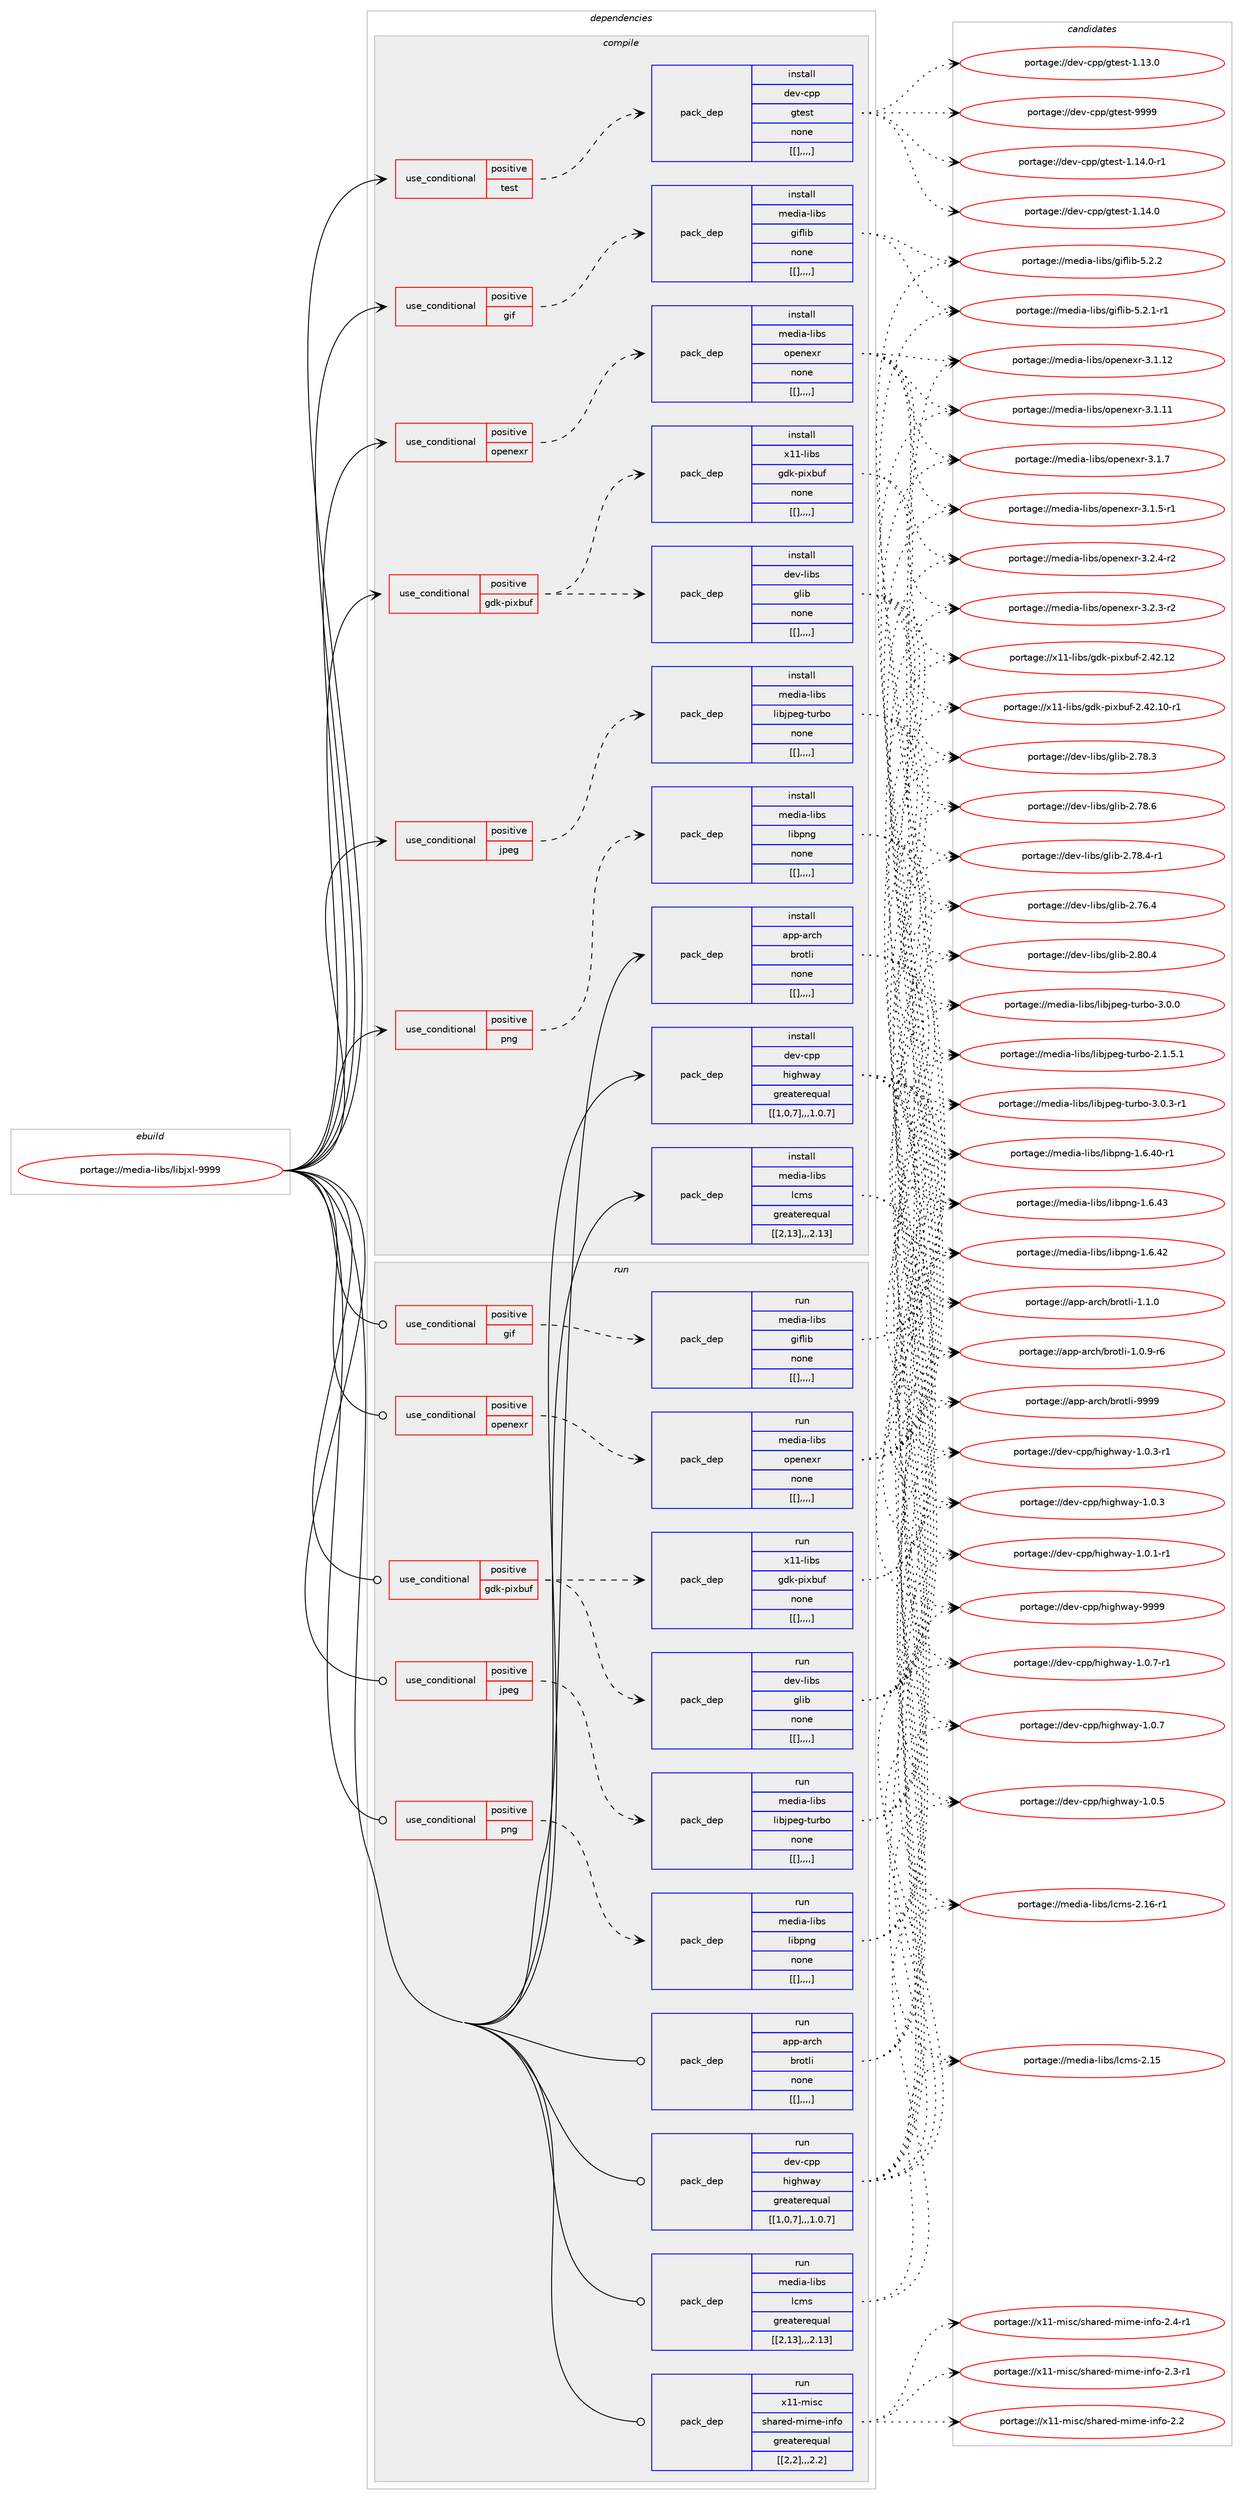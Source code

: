 digraph prolog {

# *************
# Graph options
# *************

newrank=true;
concentrate=true;
compound=true;
graph [rankdir=LR,fontname=Helvetica,fontsize=10,ranksep=1.5];#, ranksep=2.5, nodesep=0.2];
edge  [arrowhead=vee];
node  [fontname=Helvetica,fontsize=10];

# **********
# The ebuild
# **********

subgraph cluster_leftcol {
color=gray;
label=<<i>ebuild</i>>;
id [label="portage://media-libs/libjxl-9999", color=red, width=4, href="../media-libs/libjxl-9999.svg"];
}

# ****************
# The dependencies
# ****************

subgraph cluster_midcol {
color=gray;
label=<<i>dependencies</i>>;
subgraph cluster_compile {
fillcolor="#eeeeee";
style=filled;
label=<<i>compile</i>>;
subgraph cond78924 {
dependency315289 [label=<<TABLE BORDER="0" CELLBORDER="1" CELLSPACING="0" CELLPADDING="4"><TR><TD ROWSPAN="3" CELLPADDING="10">use_conditional</TD></TR><TR><TD>positive</TD></TR><TR><TD>gdk-pixbuf</TD></TR></TABLE>>, shape=none, color=red];
subgraph pack233833 {
dependency315290 [label=<<TABLE BORDER="0" CELLBORDER="1" CELLSPACING="0" CELLPADDING="4" WIDTH="220"><TR><TD ROWSPAN="6" CELLPADDING="30">pack_dep</TD></TR><TR><TD WIDTH="110">install</TD></TR><TR><TD>dev-libs</TD></TR><TR><TD>glib</TD></TR><TR><TD>none</TD></TR><TR><TD>[[],,,,]</TD></TR></TABLE>>, shape=none, color=blue];
}
dependency315289:e -> dependency315290:w [weight=20,style="dashed",arrowhead="vee"];
subgraph pack233834 {
dependency315291 [label=<<TABLE BORDER="0" CELLBORDER="1" CELLSPACING="0" CELLPADDING="4" WIDTH="220"><TR><TD ROWSPAN="6" CELLPADDING="30">pack_dep</TD></TR><TR><TD WIDTH="110">install</TD></TR><TR><TD>x11-libs</TD></TR><TR><TD>gdk-pixbuf</TD></TR><TR><TD>none</TD></TR><TR><TD>[[],,,,]</TD></TR></TABLE>>, shape=none, color=blue];
}
dependency315289:e -> dependency315291:w [weight=20,style="dashed",arrowhead="vee"];
}
id:e -> dependency315289:w [weight=20,style="solid",arrowhead="vee"];
subgraph cond78925 {
dependency315292 [label=<<TABLE BORDER="0" CELLBORDER="1" CELLSPACING="0" CELLPADDING="4"><TR><TD ROWSPAN="3" CELLPADDING="10">use_conditional</TD></TR><TR><TD>positive</TD></TR><TR><TD>gif</TD></TR></TABLE>>, shape=none, color=red];
subgraph pack233835 {
dependency315293 [label=<<TABLE BORDER="0" CELLBORDER="1" CELLSPACING="0" CELLPADDING="4" WIDTH="220"><TR><TD ROWSPAN="6" CELLPADDING="30">pack_dep</TD></TR><TR><TD WIDTH="110">install</TD></TR><TR><TD>media-libs</TD></TR><TR><TD>giflib</TD></TR><TR><TD>none</TD></TR><TR><TD>[[],,,,]</TD></TR></TABLE>>, shape=none, color=blue];
}
dependency315292:e -> dependency315293:w [weight=20,style="dashed",arrowhead="vee"];
}
id:e -> dependency315292:w [weight=20,style="solid",arrowhead="vee"];
subgraph cond78926 {
dependency315294 [label=<<TABLE BORDER="0" CELLBORDER="1" CELLSPACING="0" CELLPADDING="4"><TR><TD ROWSPAN="3" CELLPADDING="10">use_conditional</TD></TR><TR><TD>positive</TD></TR><TR><TD>jpeg</TD></TR></TABLE>>, shape=none, color=red];
subgraph pack233836 {
dependency315295 [label=<<TABLE BORDER="0" CELLBORDER="1" CELLSPACING="0" CELLPADDING="4" WIDTH="220"><TR><TD ROWSPAN="6" CELLPADDING="30">pack_dep</TD></TR><TR><TD WIDTH="110">install</TD></TR><TR><TD>media-libs</TD></TR><TR><TD>libjpeg-turbo</TD></TR><TR><TD>none</TD></TR><TR><TD>[[],,,,]</TD></TR></TABLE>>, shape=none, color=blue];
}
dependency315294:e -> dependency315295:w [weight=20,style="dashed",arrowhead="vee"];
}
id:e -> dependency315294:w [weight=20,style="solid",arrowhead="vee"];
subgraph cond78927 {
dependency315296 [label=<<TABLE BORDER="0" CELLBORDER="1" CELLSPACING="0" CELLPADDING="4"><TR><TD ROWSPAN="3" CELLPADDING="10">use_conditional</TD></TR><TR><TD>positive</TD></TR><TR><TD>openexr</TD></TR></TABLE>>, shape=none, color=red];
subgraph pack233837 {
dependency315297 [label=<<TABLE BORDER="0" CELLBORDER="1" CELLSPACING="0" CELLPADDING="4" WIDTH="220"><TR><TD ROWSPAN="6" CELLPADDING="30">pack_dep</TD></TR><TR><TD WIDTH="110">install</TD></TR><TR><TD>media-libs</TD></TR><TR><TD>openexr</TD></TR><TR><TD>none</TD></TR><TR><TD>[[],,,,]</TD></TR></TABLE>>, shape=none, color=blue];
}
dependency315296:e -> dependency315297:w [weight=20,style="dashed",arrowhead="vee"];
}
id:e -> dependency315296:w [weight=20,style="solid",arrowhead="vee"];
subgraph cond78928 {
dependency315298 [label=<<TABLE BORDER="0" CELLBORDER="1" CELLSPACING="0" CELLPADDING="4"><TR><TD ROWSPAN="3" CELLPADDING="10">use_conditional</TD></TR><TR><TD>positive</TD></TR><TR><TD>png</TD></TR></TABLE>>, shape=none, color=red];
subgraph pack233838 {
dependency315299 [label=<<TABLE BORDER="0" CELLBORDER="1" CELLSPACING="0" CELLPADDING="4" WIDTH="220"><TR><TD ROWSPAN="6" CELLPADDING="30">pack_dep</TD></TR><TR><TD WIDTH="110">install</TD></TR><TR><TD>media-libs</TD></TR><TR><TD>libpng</TD></TR><TR><TD>none</TD></TR><TR><TD>[[],,,,]</TD></TR></TABLE>>, shape=none, color=blue];
}
dependency315298:e -> dependency315299:w [weight=20,style="dashed",arrowhead="vee"];
}
id:e -> dependency315298:w [weight=20,style="solid",arrowhead="vee"];
subgraph cond78929 {
dependency315300 [label=<<TABLE BORDER="0" CELLBORDER="1" CELLSPACING="0" CELLPADDING="4"><TR><TD ROWSPAN="3" CELLPADDING="10">use_conditional</TD></TR><TR><TD>positive</TD></TR><TR><TD>test</TD></TR></TABLE>>, shape=none, color=red];
subgraph pack233839 {
dependency315301 [label=<<TABLE BORDER="0" CELLBORDER="1" CELLSPACING="0" CELLPADDING="4" WIDTH="220"><TR><TD ROWSPAN="6" CELLPADDING="30">pack_dep</TD></TR><TR><TD WIDTH="110">install</TD></TR><TR><TD>dev-cpp</TD></TR><TR><TD>gtest</TD></TR><TR><TD>none</TD></TR><TR><TD>[[],,,,]</TD></TR></TABLE>>, shape=none, color=blue];
}
dependency315300:e -> dependency315301:w [weight=20,style="dashed",arrowhead="vee"];
}
id:e -> dependency315300:w [weight=20,style="solid",arrowhead="vee"];
subgraph pack233840 {
dependency315302 [label=<<TABLE BORDER="0" CELLBORDER="1" CELLSPACING="0" CELLPADDING="4" WIDTH="220"><TR><TD ROWSPAN="6" CELLPADDING="30">pack_dep</TD></TR><TR><TD WIDTH="110">install</TD></TR><TR><TD>app-arch</TD></TR><TR><TD>brotli</TD></TR><TR><TD>none</TD></TR><TR><TD>[[],,,,]</TD></TR></TABLE>>, shape=none, color=blue];
}
id:e -> dependency315302:w [weight=20,style="solid",arrowhead="vee"];
subgraph pack233841 {
dependency315303 [label=<<TABLE BORDER="0" CELLBORDER="1" CELLSPACING="0" CELLPADDING="4" WIDTH="220"><TR><TD ROWSPAN="6" CELLPADDING="30">pack_dep</TD></TR><TR><TD WIDTH="110">install</TD></TR><TR><TD>dev-cpp</TD></TR><TR><TD>highway</TD></TR><TR><TD>greaterequal</TD></TR><TR><TD>[[1,0,7],,,1.0.7]</TD></TR></TABLE>>, shape=none, color=blue];
}
id:e -> dependency315303:w [weight=20,style="solid",arrowhead="vee"];
subgraph pack233842 {
dependency315304 [label=<<TABLE BORDER="0" CELLBORDER="1" CELLSPACING="0" CELLPADDING="4" WIDTH="220"><TR><TD ROWSPAN="6" CELLPADDING="30">pack_dep</TD></TR><TR><TD WIDTH="110">install</TD></TR><TR><TD>media-libs</TD></TR><TR><TD>lcms</TD></TR><TR><TD>greaterequal</TD></TR><TR><TD>[[2,13],,,2.13]</TD></TR></TABLE>>, shape=none, color=blue];
}
id:e -> dependency315304:w [weight=20,style="solid",arrowhead="vee"];
}
subgraph cluster_compileandrun {
fillcolor="#eeeeee";
style=filled;
label=<<i>compile and run</i>>;
}
subgraph cluster_run {
fillcolor="#eeeeee";
style=filled;
label=<<i>run</i>>;
subgraph cond78930 {
dependency315305 [label=<<TABLE BORDER="0" CELLBORDER="1" CELLSPACING="0" CELLPADDING="4"><TR><TD ROWSPAN="3" CELLPADDING="10">use_conditional</TD></TR><TR><TD>positive</TD></TR><TR><TD>gdk-pixbuf</TD></TR></TABLE>>, shape=none, color=red];
subgraph pack233843 {
dependency315306 [label=<<TABLE BORDER="0" CELLBORDER="1" CELLSPACING="0" CELLPADDING="4" WIDTH="220"><TR><TD ROWSPAN="6" CELLPADDING="30">pack_dep</TD></TR><TR><TD WIDTH="110">run</TD></TR><TR><TD>dev-libs</TD></TR><TR><TD>glib</TD></TR><TR><TD>none</TD></TR><TR><TD>[[],,,,]</TD></TR></TABLE>>, shape=none, color=blue];
}
dependency315305:e -> dependency315306:w [weight=20,style="dashed",arrowhead="vee"];
subgraph pack233844 {
dependency315307 [label=<<TABLE BORDER="0" CELLBORDER="1" CELLSPACING="0" CELLPADDING="4" WIDTH="220"><TR><TD ROWSPAN="6" CELLPADDING="30">pack_dep</TD></TR><TR><TD WIDTH="110">run</TD></TR><TR><TD>x11-libs</TD></TR><TR><TD>gdk-pixbuf</TD></TR><TR><TD>none</TD></TR><TR><TD>[[],,,,]</TD></TR></TABLE>>, shape=none, color=blue];
}
dependency315305:e -> dependency315307:w [weight=20,style="dashed",arrowhead="vee"];
}
id:e -> dependency315305:w [weight=20,style="solid",arrowhead="odot"];
subgraph cond78931 {
dependency315308 [label=<<TABLE BORDER="0" CELLBORDER="1" CELLSPACING="0" CELLPADDING="4"><TR><TD ROWSPAN="3" CELLPADDING="10">use_conditional</TD></TR><TR><TD>positive</TD></TR><TR><TD>gif</TD></TR></TABLE>>, shape=none, color=red];
subgraph pack233845 {
dependency315309 [label=<<TABLE BORDER="0" CELLBORDER="1" CELLSPACING="0" CELLPADDING="4" WIDTH="220"><TR><TD ROWSPAN="6" CELLPADDING="30">pack_dep</TD></TR><TR><TD WIDTH="110">run</TD></TR><TR><TD>media-libs</TD></TR><TR><TD>giflib</TD></TR><TR><TD>none</TD></TR><TR><TD>[[],,,,]</TD></TR></TABLE>>, shape=none, color=blue];
}
dependency315308:e -> dependency315309:w [weight=20,style="dashed",arrowhead="vee"];
}
id:e -> dependency315308:w [weight=20,style="solid",arrowhead="odot"];
subgraph cond78932 {
dependency315310 [label=<<TABLE BORDER="0" CELLBORDER="1" CELLSPACING="0" CELLPADDING="4"><TR><TD ROWSPAN="3" CELLPADDING="10">use_conditional</TD></TR><TR><TD>positive</TD></TR><TR><TD>jpeg</TD></TR></TABLE>>, shape=none, color=red];
subgraph pack233846 {
dependency315311 [label=<<TABLE BORDER="0" CELLBORDER="1" CELLSPACING="0" CELLPADDING="4" WIDTH="220"><TR><TD ROWSPAN="6" CELLPADDING="30">pack_dep</TD></TR><TR><TD WIDTH="110">run</TD></TR><TR><TD>media-libs</TD></TR><TR><TD>libjpeg-turbo</TD></TR><TR><TD>none</TD></TR><TR><TD>[[],,,,]</TD></TR></TABLE>>, shape=none, color=blue];
}
dependency315310:e -> dependency315311:w [weight=20,style="dashed",arrowhead="vee"];
}
id:e -> dependency315310:w [weight=20,style="solid",arrowhead="odot"];
subgraph cond78933 {
dependency315312 [label=<<TABLE BORDER="0" CELLBORDER="1" CELLSPACING="0" CELLPADDING="4"><TR><TD ROWSPAN="3" CELLPADDING="10">use_conditional</TD></TR><TR><TD>positive</TD></TR><TR><TD>openexr</TD></TR></TABLE>>, shape=none, color=red];
subgraph pack233847 {
dependency315313 [label=<<TABLE BORDER="0" CELLBORDER="1" CELLSPACING="0" CELLPADDING="4" WIDTH="220"><TR><TD ROWSPAN="6" CELLPADDING="30">pack_dep</TD></TR><TR><TD WIDTH="110">run</TD></TR><TR><TD>media-libs</TD></TR><TR><TD>openexr</TD></TR><TR><TD>none</TD></TR><TR><TD>[[],,,,]</TD></TR></TABLE>>, shape=none, color=blue];
}
dependency315312:e -> dependency315313:w [weight=20,style="dashed",arrowhead="vee"];
}
id:e -> dependency315312:w [weight=20,style="solid",arrowhead="odot"];
subgraph cond78934 {
dependency315314 [label=<<TABLE BORDER="0" CELLBORDER="1" CELLSPACING="0" CELLPADDING="4"><TR><TD ROWSPAN="3" CELLPADDING="10">use_conditional</TD></TR><TR><TD>positive</TD></TR><TR><TD>png</TD></TR></TABLE>>, shape=none, color=red];
subgraph pack233848 {
dependency315315 [label=<<TABLE BORDER="0" CELLBORDER="1" CELLSPACING="0" CELLPADDING="4" WIDTH="220"><TR><TD ROWSPAN="6" CELLPADDING="30">pack_dep</TD></TR><TR><TD WIDTH="110">run</TD></TR><TR><TD>media-libs</TD></TR><TR><TD>libpng</TD></TR><TR><TD>none</TD></TR><TR><TD>[[],,,,]</TD></TR></TABLE>>, shape=none, color=blue];
}
dependency315314:e -> dependency315315:w [weight=20,style="dashed",arrowhead="vee"];
}
id:e -> dependency315314:w [weight=20,style="solid",arrowhead="odot"];
subgraph pack233849 {
dependency315316 [label=<<TABLE BORDER="0" CELLBORDER="1" CELLSPACING="0" CELLPADDING="4" WIDTH="220"><TR><TD ROWSPAN="6" CELLPADDING="30">pack_dep</TD></TR><TR><TD WIDTH="110">run</TD></TR><TR><TD>app-arch</TD></TR><TR><TD>brotli</TD></TR><TR><TD>none</TD></TR><TR><TD>[[],,,,]</TD></TR></TABLE>>, shape=none, color=blue];
}
id:e -> dependency315316:w [weight=20,style="solid",arrowhead="odot"];
subgraph pack233850 {
dependency315317 [label=<<TABLE BORDER="0" CELLBORDER="1" CELLSPACING="0" CELLPADDING="4" WIDTH="220"><TR><TD ROWSPAN="6" CELLPADDING="30">pack_dep</TD></TR><TR><TD WIDTH="110">run</TD></TR><TR><TD>dev-cpp</TD></TR><TR><TD>highway</TD></TR><TR><TD>greaterequal</TD></TR><TR><TD>[[1,0,7],,,1.0.7]</TD></TR></TABLE>>, shape=none, color=blue];
}
id:e -> dependency315317:w [weight=20,style="solid",arrowhead="odot"];
subgraph pack233851 {
dependency315318 [label=<<TABLE BORDER="0" CELLBORDER="1" CELLSPACING="0" CELLPADDING="4" WIDTH="220"><TR><TD ROWSPAN="6" CELLPADDING="30">pack_dep</TD></TR><TR><TD WIDTH="110">run</TD></TR><TR><TD>media-libs</TD></TR><TR><TD>lcms</TD></TR><TR><TD>greaterequal</TD></TR><TR><TD>[[2,13],,,2.13]</TD></TR></TABLE>>, shape=none, color=blue];
}
id:e -> dependency315318:w [weight=20,style="solid",arrowhead="odot"];
subgraph pack233852 {
dependency315319 [label=<<TABLE BORDER="0" CELLBORDER="1" CELLSPACING="0" CELLPADDING="4" WIDTH="220"><TR><TD ROWSPAN="6" CELLPADDING="30">pack_dep</TD></TR><TR><TD WIDTH="110">run</TD></TR><TR><TD>x11-misc</TD></TR><TR><TD>shared-mime-info</TD></TR><TR><TD>greaterequal</TD></TR><TR><TD>[[2,2],,,2.2]</TD></TR></TABLE>>, shape=none, color=blue];
}
id:e -> dependency315319:w [weight=20,style="solid",arrowhead="odot"];
}
}

# **************
# The candidates
# **************

subgraph cluster_choices {
rank=same;
color=gray;
label=<<i>candidates</i>>;

subgraph choice233833 {
color=black;
nodesep=1;
choice1001011184510810598115471031081059845504656484652 [label="portage://dev-libs/glib-2.80.4", color=red, width=4,href="../dev-libs/glib-2.80.4.svg"];
choice1001011184510810598115471031081059845504655564654 [label="portage://dev-libs/glib-2.78.6", color=red, width=4,href="../dev-libs/glib-2.78.6.svg"];
choice10010111845108105981154710310810598455046555646524511449 [label="portage://dev-libs/glib-2.78.4-r1", color=red, width=4,href="../dev-libs/glib-2.78.4-r1.svg"];
choice1001011184510810598115471031081059845504655564651 [label="portage://dev-libs/glib-2.78.3", color=red, width=4,href="../dev-libs/glib-2.78.3.svg"];
choice1001011184510810598115471031081059845504655544652 [label="portage://dev-libs/glib-2.76.4", color=red, width=4,href="../dev-libs/glib-2.76.4.svg"];
dependency315290:e -> choice1001011184510810598115471031081059845504656484652:w [style=dotted,weight="100"];
dependency315290:e -> choice1001011184510810598115471031081059845504655564654:w [style=dotted,weight="100"];
dependency315290:e -> choice10010111845108105981154710310810598455046555646524511449:w [style=dotted,weight="100"];
dependency315290:e -> choice1001011184510810598115471031081059845504655564651:w [style=dotted,weight="100"];
dependency315290:e -> choice1001011184510810598115471031081059845504655544652:w [style=dotted,weight="100"];
}
subgraph choice233834 {
color=black;
nodesep=1;
choice120494945108105981154710310010745112105120981171024550465250464950 [label="portage://x11-libs/gdk-pixbuf-2.42.12", color=red, width=4,href="../x11-libs/gdk-pixbuf-2.42.12.svg"];
choice1204949451081059811547103100107451121051209811710245504652504649484511449 [label="portage://x11-libs/gdk-pixbuf-2.42.10-r1", color=red, width=4,href="../x11-libs/gdk-pixbuf-2.42.10-r1.svg"];
dependency315291:e -> choice120494945108105981154710310010745112105120981171024550465250464950:w [style=dotted,weight="100"];
dependency315291:e -> choice1204949451081059811547103100107451121051209811710245504652504649484511449:w [style=dotted,weight="100"];
}
subgraph choice233835 {
color=black;
nodesep=1;
choice1091011001059745108105981154710310510210810598455346504650 [label="portage://media-libs/giflib-5.2.2", color=red, width=4,href="../media-libs/giflib-5.2.2.svg"];
choice10910110010597451081059811547103105102108105984553465046494511449 [label="portage://media-libs/giflib-5.2.1-r1", color=red, width=4,href="../media-libs/giflib-5.2.1-r1.svg"];
dependency315293:e -> choice1091011001059745108105981154710310510210810598455346504650:w [style=dotted,weight="100"];
dependency315293:e -> choice10910110010597451081059811547103105102108105984553465046494511449:w [style=dotted,weight="100"];
}
subgraph choice233836 {
color=black;
nodesep=1;
choice109101100105974510810598115471081059810611210110345116117114981114551464846514511449 [label="portage://media-libs/libjpeg-turbo-3.0.3-r1", color=red, width=4,href="../media-libs/libjpeg-turbo-3.0.3-r1.svg"];
choice10910110010597451081059811547108105981061121011034511611711498111455146484648 [label="portage://media-libs/libjpeg-turbo-3.0.0", color=red, width=4,href="../media-libs/libjpeg-turbo-3.0.0.svg"];
choice109101100105974510810598115471081059810611210110345116117114981114550464946534649 [label="portage://media-libs/libjpeg-turbo-2.1.5.1", color=red, width=4,href="../media-libs/libjpeg-turbo-2.1.5.1.svg"];
dependency315295:e -> choice109101100105974510810598115471081059810611210110345116117114981114551464846514511449:w [style=dotted,weight="100"];
dependency315295:e -> choice10910110010597451081059811547108105981061121011034511611711498111455146484648:w [style=dotted,weight="100"];
dependency315295:e -> choice109101100105974510810598115471081059810611210110345116117114981114550464946534649:w [style=dotted,weight="100"];
}
subgraph choice233837 {
color=black;
nodesep=1;
choice109101100105974510810598115471111121011101011201144551465046524511450 [label="portage://media-libs/openexr-3.2.4-r2", color=red, width=4,href="../media-libs/openexr-3.2.4-r2.svg"];
choice109101100105974510810598115471111121011101011201144551465046514511450 [label="portage://media-libs/openexr-3.2.3-r2", color=red, width=4,href="../media-libs/openexr-3.2.3-r2.svg"];
choice1091011001059745108105981154711111210111010112011445514649464950 [label="portage://media-libs/openexr-3.1.12", color=red, width=4,href="../media-libs/openexr-3.1.12.svg"];
choice1091011001059745108105981154711111210111010112011445514649464949 [label="portage://media-libs/openexr-3.1.11", color=red, width=4,href="../media-libs/openexr-3.1.11.svg"];
choice10910110010597451081059811547111112101110101120114455146494655 [label="portage://media-libs/openexr-3.1.7", color=red, width=4,href="../media-libs/openexr-3.1.7.svg"];
choice109101100105974510810598115471111121011101011201144551464946534511449 [label="portage://media-libs/openexr-3.1.5-r1", color=red, width=4,href="../media-libs/openexr-3.1.5-r1.svg"];
dependency315297:e -> choice109101100105974510810598115471111121011101011201144551465046524511450:w [style=dotted,weight="100"];
dependency315297:e -> choice109101100105974510810598115471111121011101011201144551465046514511450:w [style=dotted,weight="100"];
dependency315297:e -> choice1091011001059745108105981154711111210111010112011445514649464950:w [style=dotted,weight="100"];
dependency315297:e -> choice1091011001059745108105981154711111210111010112011445514649464949:w [style=dotted,weight="100"];
dependency315297:e -> choice10910110010597451081059811547111112101110101120114455146494655:w [style=dotted,weight="100"];
dependency315297:e -> choice109101100105974510810598115471111121011101011201144551464946534511449:w [style=dotted,weight="100"];
}
subgraph choice233838 {
color=black;
nodesep=1;
choice109101100105974510810598115471081059811211010345494654465251 [label="portage://media-libs/libpng-1.6.43", color=red, width=4,href="../media-libs/libpng-1.6.43.svg"];
choice109101100105974510810598115471081059811211010345494654465250 [label="portage://media-libs/libpng-1.6.42", color=red, width=4,href="../media-libs/libpng-1.6.42.svg"];
choice1091011001059745108105981154710810598112110103454946544652484511449 [label="portage://media-libs/libpng-1.6.40-r1", color=red, width=4,href="../media-libs/libpng-1.6.40-r1.svg"];
dependency315299:e -> choice109101100105974510810598115471081059811211010345494654465251:w [style=dotted,weight="100"];
dependency315299:e -> choice109101100105974510810598115471081059811211010345494654465250:w [style=dotted,weight="100"];
dependency315299:e -> choice1091011001059745108105981154710810598112110103454946544652484511449:w [style=dotted,weight="100"];
}
subgraph choice233839 {
color=black;
nodesep=1;
choice1001011184599112112471031161011151164557575757 [label="portage://dev-cpp/gtest-9999", color=red, width=4,href="../dev-cpp/gtest-9999.svg"];
choice100101118459911211247103116101115116454946495246484511449 [label="portage://dev-cpp/gtest-1.14.0-r1", color=red, width=4,href="../dev-cpp/gtest-1.14.0-r1.svg"];
choice10010111845991121124710311610111511645494649524648 [label="portage://dev-cpp/gtest-1.14.0", color=red, width=4,href="../dev-cpp/gtest-1.14.0.svg"];
choice10010111845991121124710311610111511645494649514648 [label="portage://dev-cpp/gtest-1.13.0", color=red, width=4,href="../dev-cpp/gtest-1.13.0.svg"];
dependency315301:e -> choice1001011184599112112471031161011151164557575757:w [style=dotted,weight="100"];
dependency315301:e -> choice100101118459911211247103116101115116454946495246484511449:w [style=dotted,weight="100"];
dependency315301:e -> choice10010111845991121124710311610111511645494649524648:w [style=dotted,weight="100"];
dependency315301:e -> choice10010111845991121124710311610111511645494649514648:w [style=dotted,weight="100"];
}
subgraph choice233840 {
color=black;
nodesep=1;
choice9711211245971149910447981141111161081054557575757 [label="portage://app-arch/brotli-9999", color=red, width=4,href="../app-arch/brotli-9999.svg"];
choice971121124597114991044798114111116108105454946494648 [label="portage://app-arch/brotli-1.1.0", color=red, width=4,href="../app-arch/brotli-1.1.0.svg"];
choice9711211245971149910447981141111161081054549464846574511454 [label="portage://app-arch/brotli-1.0.9-r6", color=red, width=4,href="../app-arch/brotli-1.0.9-r6.svg"];
dependency315302:e -> choice9711211245971149910447981141111161081054557575757:w [style=dotted,weight="100"];
dependency315302:e -> choice971121124597114991044798114111116108105454946494648:w [style=dotted,weight="100"];
dependency315302:e -> choice9711211245971149910447981141111161081054549464846574511454:w [style=dotted,weight="100"];
}
subgraph choice233841 {
color=black;
nodesep=1;
choice100101118459911211247104105103104119971214557575757 [label="portage://dev-cpp/highway-9999", color=red, width=4,href="../dev-cpp/highway-9999.svg"];
choice100101118459911211247104105103104119971214549464846554511449 [label="portage://dev-cpp/highway-1.0.7-r1", color=red, width=4,href="../dev-cpp/highway-1.0.7-r1.svg"];
choice10010111845991121124710410510310411997121454946484655 [label="portage://dev-cpp/highway-1.0.7", color=red, width=4,href="../dev-cpp/highway-1.0.7.svg"];
choice10010111845991121124710410510310411997121454946484653 [label="portage://dev-cpp/highway-1.0.5", color=red, width=4,href="../dev-cpp/highway-1.0.5.svg"];
choice100101118459911211247104105103104119971214549464846514511449 [label="portage://dev-cpp/highway-1.0.3-r1", color=red, width=4,href="../dev-cpp/highway-1.0.3-r1.svg"];
choice10010111845991121124710410510310411997121454946484651 [label="portage://dev-cpp/highway-1.0.3", color=red, width=4,href="../dev-cpp/highway-1.0.3.svg"];
choice100101118459911211247104105103104119971214549464846494511449 [label="portage://dev-cpp/highway-1.0.1-r1", color=red, width=4,href="../dev-cpp/highway-1.0.1-r1.svg"];
dependency315303:e -> choice100101118459911211247104105103104119971214557575757:w [style=dotted,weight="100"];
dependency315303:e -> choice100101118459911211247104105103104119971214549464846554511449:w [style=dotted,weight="100"];
dependency315303:e -> choice10010111845991121124710410510310411997121454946484655:w [style=dotted,weight="100"];
dependency315303:e -> choice10010111845991121124710410510310411997121454946484653:w [style=dotted,weight="100"];
dependency315303:e -> choice100101118459911211247104105103104119971214549464846514511449:w [style=dotted,weight="100"];
dependency315303:e -> choice10010111845991121124710410510310411997121454946484651:w [style=dotted,weight="100"];
dependency315303:e -> choice100101118459911211247104105103104119971214549464846494511449:w [style=dotted,weight="100"];
}
subgraph choice233842 {
color=black;
nodesep=1;
choice109101100105974510810598115471089910911545504649544511449 [label="portage://media-libs/lcms-2.16-r1", color=red, width=4,href="../media-libs/lcms-2.16-r1.svg"];
choice10910110010597451081059811547108991091154550464953 [label="portage://media-libs/lcms-2.15", color=red, width=4,href="../media-libs/lcms-2.15.svg"];
dependency315304:e -> choice109101100105974510810598115471089910911545504649544511449:w [style=dotted,weight="100"];
dependency315304:e -> choice10910110010597451081059811547108991091154550464953:w [style=dotted,weight="100"];
}
subgraph choice233843 {
color=black;
nodesep=1;
choice1001011184510810598115471031081059845504656484652 [label="portage://dev-libs/glib-2.80.4", color=red, width=4,href="../dev-libs/glib-2.80.4.svg"];
choice1001011184510810598115471031081059845504655564654 [label="portage://dev-libs/glib-2.78.6", color=red, width=4,href="../dev-libs/glib-2.78.6.svg"];
choice10010111845108105981154710310810598455046555646524511449 [label="portage://dev-libs/glib-2.78.4-r1", color=red, width=4,href="../dev-libs/glib-2.78.4-r1.svg"];
choice1001011184510810598115471031081059845504655564651 [label="portage://dev-libs/glib-2.78.3", color=red, width=4,href="../dev-libs/glib-2.78.3.svg"];
choice1001011184510810598115471031081059845504655544652 [label="portage://dev-libs/glib-2.76.4", color=red, width=4,href="../dev-libs/glib-2.76.4.svg"];
dependency315306:e -> choice1001011184510810598115471031081059845504656484652:w [style=dotted,weight="100"];
dependency315306:e -> choice1001011184510810598115471031081059845504655564654:w [style=dotted,weight="100"];
dependency315306:e -> choice10010111845108105981154710310810598455046555646524511449:w [style=dotted,weight="100"];
dependency315306:e -> choice1001011184510810598115471031081059845504655564651:w [style=dotted,weight="100"];
dependency315306:e -> choice1001011184510810598115471031081059845504655544652:w [style=dotted,weight="100"];
}
subgraph choice233844 {
color=black;
nodesep=1;
choice120494945108105981154710310010745112105120981171024550465250464950 [label="portage://x11-libs/gdk-pixbuf-2.42.12", color=red, width=4,href="../x11-libs/gdk-pixbuf-2.42.12.svg"];
choice1204949451081059811547103100107451121051209811710245504652504649484511449 [label="portage://x11-libs/gdk-pixbuf-2.42.10-r1", color=red, width=4,href="../x11-libs/gdk-pixbuf-2.42.10-r1.svg"];
dependency315307:e -> choice120494945108105981154710310010745112105120981171024550465250464950:w [style=dotted,weight="100"];
dependency315307:e -> choice1204949451081059811547103100107451121051209811710245504652504649484511449:w [style=dotted,weight="100"];
}
subgraph choice233845 {
color=black;
nodesep=1;
choice1091011001059745108105981154710310510210810598455346504650 [label="portage://media-libs/giflib-5.2.2", color=red, width=4,href="../media-libs/giflib-5.2.2.svg"];
choice10910110010597451081059811547103105102108105984553465046494511449 [label="portage://media-libs/giflib-5.2.1-r1", color=red, width=4,href="../media-libs/giflib-5.2.1-r1.svg"];
dependency315309:e -> choice1091011001059745108105981154710310510210810598455346504650:w [style=dotted,weight="100"];
dependency315309:e -> choice10910110010597451081059811547103105102108105984553465046494511449:w [style=dotted,weight="100"];
}
subgraph choice233846 {
color=black;
nodesep=1;
choice109101100105974510810598115471081059810611210110345116117114981114551464846514511449 [label="portage://media-libs/libjpeg-turbo-3.0.3-r1", color=red, width=4,href="../media-libs/libjpeg-turbo-3.0.3-r1.svg"];
choice10910110010597451081059811547108105981061121011034511611711498111455146484648 [label="portage://media-libs/libjpeg-turbo-3.0.0", color=red, width=4,href="../media-libs/libjpeg-turbo-3.0.0.svg"];
choice109101100105974510810598115471081059810611210110345116117114981114550464946534649 [label="portage://media-libs/libjpeg-turbo-2.1.5.1", color=red, width=4,href="../media-libs/libjpeg-turbo-2.1.5.1.svg"];
dependency315311:e -> choice109101100105974510810598115471081059810611210110345116117114981114551464846514511449:w [style=dotted,weight="100"];
dependency315311:e -> choice10910110010597451081059811547108105981061121011034511611711498111455146484648:w [style=dotted,weight="100"];
dependency315311:e -> choice109101100105974510810598115471081059810611210110345116117114981114550464946534649:w [style=dotted,weight="100"];
}
subgraph choice233847 {
color=black;
nodesep=1;
choice109101100105974510810598115471111121011101011201144551465046524511450 [label="portage://media-libs/openexr-3.2.4-r2", color=red, width=4,href="../media-libs/openexr-3.2.4-r2.svg"];
choice109101100105974510810598115471111121011101011201144551465046514511450 [label="portage://media-libs/openexr-3.2.3-r2", color=red, width=4,href="../media-libs/openexr-3.2.3-r2.svg"];
choice1091011001059745108105981154711111210111010112011445514649464950 [label="portage://media-libs/openexr-3.1.12", color=red, width=4,href="../media-libs/openexr-3.1.12.svg"];
choice1091011001059745108105981154711111210111010112011445514649464949 [label="portage://media-libs/openexr-3.1.11", color=red, width=4,href="../media-libs/openexr-3.1.11.svg"];
choice10910110010597451081059811547111112101110101120114455146494655 [label="portage://media-libs/openexr-3.1.7", color=red, width=4,href="../media-libs/openexr-3.1.7.svg"];
choice109101100105974510810598115471111121011101011201144551464946534511449 [label="portage://media-libs/openexr-3.1.5-r1", color=red, width=4,href="../media-libs/openexr-3.1.5-r1.svg"];
dependency315313:e -> choice109101100105974510810598115471111121011101011201144551465046524511450:w [style=dotted,weight="100"];
dependency315313:e -> choice109101100105974510810598115471111121011101011201144551465046514511450:w [style=dotted,weight="100"];
dependency315313:e -> choice1091011001059745108105981154711111210111010112011445514649464950:w [style=dotted,weight="100"];
dependency315313:e -> choice1091011001059745108105981154711111210111010112011445514649464949:w [style=dotted,weight="100"];
dependency315313:e -> choice10910110010597451081059811547111112101110101120114455146494655:w [style=dotted,weight="100"];
dependency315313:e -> choice109101100105974510810598115471111121011101011201144551464946534511449:w [style=dotted,weight="100"];
}
subgraph choice233848 {
color=black;
nodesep=1;
choice109101100105974510810598115471081059811211010345494654465251 [label="portage://media-libs/libpng-1.6.43", color=red, width=4,href="../media-libs/libpng-1.6.43.svg"];
choice109101100105974510810598115471081059811211010345494654465250 [label="portage://media-libs/libpng-1.6.42", color=red, width=4,href="../media-libs/libpng-1.6.42.svg"];
choice1091011001059745108105981154710810598112110103454946544652484511449 [label="portage://media-libs/libpng-1.6.40-r1", color=red, width=4,href="../media-libs/libpng-1.6.40-r1.svg"];
dependency315315:e -> choice109101100105974510810598115471081059811211010345494654465251:w [style=dotted,weight="100"];
dependency315315:e -> choice109101100105974510810598115471081059811211010345494654465250:w [style=dotted,weight="100"];
dependency315315:e -> choice1091011001059745108105981154710810598112110103454946544652484511449:w [style=dotted,weight="100"];
}
subgraph choice233849 {
color=black;
nodesep=1;
choice9711211245971149910447981141111161081054557575757 [label="portage://app-arch/brotli-9999", color=red, width=4,href="../app-arch/brotli-9999.svg"];
choice971121124597114991044798114111116108105454946494648 [label="portage://app-arch/brotli-1.1.0", color=red, width=4,href="../app-arch/brotli-1.1.0.svg"];
choice9711211245971149910447981141111161081054549464846574511454 [label="portage://app-arch/brotli-1.0.9-r6", color=red, width=4,href="../app-arch/brotli-1.0.9-r6.svg"];
dependency315316:e -> choice9711211245971149910447981141111161081054557575757:w [style=dotted,weight="100"];
dependency315316:e -> choice971121124597114991044798114111116108105454946494648:w [style=dotted,weight="100"];
dependency315316:e -> choice9711211245971149910447981141111161081054549464846574511454:w [style=dotted,weight="100"];
}
subgraph choice233850 {
color=black;
nodesep=1;
choice100101118459911211247104105103104119971214557575757 [label="portage://dev-cpp/highway-9999", color=red, width=4,href="../dev-cpp/highway-9999.svg"];
choice100101118459911211247104105103104119971214549464846554511449 [label="portage://dev-cpp/highway-1.0.7-r1", color=red, width=4,href="../dev-cpp/highway-1.0.7-r1.svg"];
choice10010111845991121124710410510310411997121454946484655 [label="portage://dev-cpp/highway-1.0.7", color=red, width=4,href="../dev-cpp/highway-1.0.7.svg"];
choice10010111845991121124710410510310411997121454946484653 [label="portage://dev-cpp/highway-1.0.5", color=red, width=4,href="../dev-cpp/highway-1.0.5.svg"];
choice100101118459911211247104105103104119971214549464846514511449 [label="portage://dev-cpp/highway-1.0.3-r1", color=red, width=4,href="../dev-cpp/highway-1.0.3-r1.svg"];
choice10010111845991121124710410510310411997121454946484651 [label="portage://dev-cpp/highway-1.0.3", color=red, width=4,href="../dev-cpp/highway-1.0.3.svg"];
choice100101118459911211247104105103104119971214549464846494511449 [label="portage://dev-cpp/highway-1.0.1-r1", color=red, width=4,href="../dev-cpp/highway-1.0.1-r1.svg"];
dependency315317:e -> choice100101118459911211247104105103104119971214557575757:w [style=dotted,weight="100"];
dependency315317:e -> choice100101118459911211247104105103104119971214549464846554511449:w [style=dotted,weight="100"];
dependency315317:e -> choice10010111845991121124710410510310411997121454946484655:w [style=dotted,weight="100"];
dependency315317:e -> choice10010111845991121124710410510310411997121454946484653:w [style=dotted,weight="100"];
dependency315317:e -> choice100101118459911211247104105103104119971214549464846514511449:w [style=dotted,weight="100"];
dependency315317:e -> choice10010111845991121124710410510310411997121454946484651:w [style=dotted,weight="100"];
dependency315317:e -> choice100101118459911211247104105103104119971214549464846494511449:w [style=dotted,weight="100"];
}
subgraph choice233851 {
color=black;
nodesep=1;
choice109101100105974510810598115471089910911545504649544511449 [label="portage://media-libs/lcms-2.16-r1", color=red, width=4,href="../media-libs/lcms-2.16-r1.svg"];
choice10910110010597451081059811547108991091154550464953 [label="portage://media-libs/lcms-2.15", color=red, width=4,href="../media-libs/lcms-2.15.svg"];
dependency315318:e -> choice109101100105974510810598115471089910911545504649544511449:w [style=dotted,weight="100"];
dependency315318:e -> choice10910110010597451081059811547108991091154550464953:w [style=dotted,weight="100"];
}
subgraph choice233852 {
color=black;
nodesep=1;
choice1204949451091051159947115104971141011004510910510910145105110102111455046524511449 [label="portage://x11-misc/shared-mime-info-2.4-r1", color=red, width=4,href="../x11-misc/shared-mime-info-2.4-r1.svg"];
choice1204949451091051159947115104971141011004510910510910145105110102111455046514511449 [label="portage://x11-misc/shared-mime-info-2.3-r1", color=red, width=4,href="../x11-misc/shared-mime-info-2.3-r1.svg"];
choice120494945109105115994711510497114101100451091051091014510511010211145504650 [label="portage://x11-misc/shared-mime-info-2.2", color=red, width=4,href="../x11-misc/shared-mime-info-2.2.svg"];
dependency315319:e -> choice1204949451091051159947115104971141011004510910510910145105110102111455046524511449:w [style=dotted,weight="100"];
dependency315319:e -> choice1204949451091051159947115104971141011004510910510910145105110102111455046514511449:w [style=dotted,weight="100"];
dependency315319:e -> choice120494945109105115994711510497114101100451091051091014510511010211145504650:w [style=dotted,weight="100"];
}
}

}
